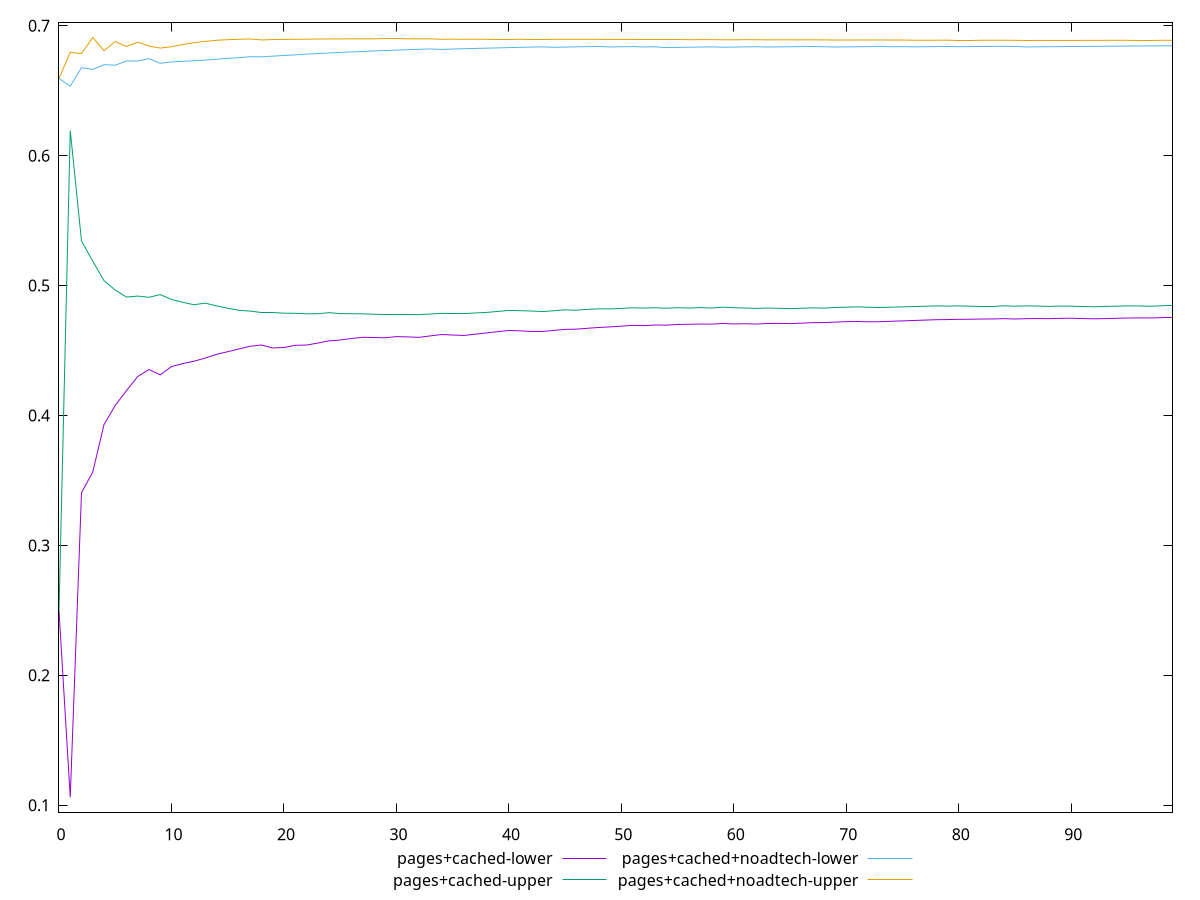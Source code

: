 reset

$pagesCachedLower <<EOF
0 0.2494536790728163
1 0.1061784028374827
2 0.340607770283436
3 0.3564556070907001
4 0.3929620603199911
5 0.4078020542589522
6 0.41916509642588223
7 0.430041947410644
8 0.4354184081925273
9 0.4312364786619601
10 0.43769196763991947
11 0.4399249429839072
12 0.44179583702556396
13 0.44422949507352427
14 0.4470741445429308
15 0.4491177510338589
16 0.45124625504138416
17 0.4533051317224747
18 0.4542791527722584
19 0.4519897876987006
20 0.4523514778211122
21 0.45404385726544216
22 0.4542196013688668
23 0.45573530807231516
24 0.45742359364372237
25 0.4581135817058197
26 0.459285643899631
27 0.46019755556924635
28 0.4600298203028477
29 0.4598072436142044
30 0.46074360087190314
31 0.4604994568374848
32 0.46015820681440867
33 0.46126601700164144
34 0.46233390158215415
35 0.4619536358926507
36 0.46163054671509535
37 0.4626030452397819
38 0.4635594112551351
39 0.4645428878442908
40 0.4654635692284445
41 0.4651690254151695
42 0.464698176779884
43 0.46468948294888535
44 0.4655087966274111
45 0.4662941504827677
46 0.46648302689005366
47 0.4671535884905488
48 0.46778125424668177
49 0.46822157088100164
50 0.4688034628997806
51 0.4693717317005347
52 0.4691450958668753
53 0.46964806159147643
54 0.4695877826011071
55 0.47009945732914876
56 0.4702476356997708
57 0.4703978659711624
58 0.4703626910697263
59 0.4708220062712081
60 0.47049156955781574
61 0.4706413879325729
62 0.47041212672327726
63 0.470800039439753
64 0.47093150374375775
65 0.47071995755316426
66 0.47107719557212574
67 0.47145758152753253
68 0.4715463779528384
69 0.4719060610511987
70 0.4722133017295236
71 0.4723640971093357
72 0.4721150349029883
73 0.47221750776743887
74 0.47254645108397564
75 0.47283221374884393
76 0.4731472353695361
77 0.4734431368852749
78 0.47375145297831966
79 0.47383360545762615
80 0.47405871313423975
81 0.47410300116352083
82 0.4742550508067434
83 0.4743028498920681
84 0.47455646870130336
85 0.47427462041513313
86 0.4745323225186637
87 0.47463145893823827
88 0.4745483888528655
89 0.4747822327253552
90 0.47487371982516907
91 0.4746321309406452
92 0.47444625399475465
93 0.47459098769000685
94 0.474829537405275
95 0.4750279653091057
96 0.4751550087145514
97 0.47507967039593607
98 0.4753097734872037
99 0.4755263465105589
EOF

$pagesCachedUpper <<EOF
0 0.2494536790728163
1 0.6193378079370154
2 0.5343649208484362
3 0.5188566512387403
4 0.5037712950456891
5 0.49654235045907047
6 0.4911755610239323
7 0.4919201186671501
8 0.49099227888911856
9 0.4930717105980547
10 0.4893052047031152
11 0.48714439459526077
12 0.4852791921073328
13 0.48651375083600945
14 0.48440856369933505
15 0.48259478501508285
16 0.4810017442683969
17 0.4803547119625497
18 0.4793944416894801
19 0.4793927831496635
20 0.47874679549548094
21 0.4786795210835961
22 0.47827804013692293
23 0.4783303242643416
24 0.4791713899582733
25 0.4784076409135601
26 0.47835657028520573
27 0.47828234492838795
28 0.47795703365797143
29 0.4777226672339135
30 0.4778212115323557
31 0.47773918959960787
32 0.4776387353980024
33 0.4781161560641722
34 0.47862540095151607
35 0.47851344996870937
36 0.4784656491157642
37 0.4789123214780264
38 0.47934721946909864
39 0.48010141278846413
40 0.4808858601272495
41 0.4807014384396177
42 0.48043862659348247
43 0.4800128992236251
44 0.4806513353885405
45 0.48136573807940664
46 0.48103976534380605
47 0.48171426986478527
48 0.4821162651067487
49 0.48205923886197394
50 0.48243967358063267
51 0.48288586555121593
52 0.48265006613261313
53 0.4829736457996171
54 0.4825802735526513
55 0.4829758911682049
56 0.48269899621236967
57 0.4830897013926667
58 0.482729676480089
59 0.4833958057806948
60 0.4829678879915416
61 0.4827105783960613
62 0.48244528742998694
63 0.48271749030767763
64 0.4825030870079053
65 0.482286752425131
66 0.4825510996490972
67 0.4828686283944222
68 0.4826361413988809
69 0.4831505648792638
70 0.48339357440319763
71 0.4836271250141788
72 0.4833058107672395
73 0.4831164404088276
74 0.48339946059234984
75 0.4836293515286563
76 0.48388596846867776
77 0.48413554933543684
78 0.48437800435953604
79 0.484229201159963
80 0.4843728194360921
81 0.484173298196558
82 0.48426793260929263
83 0.4842660547447211
84 0.48445197773969023
85 0.4841707616812867
86 0.4843765193717256
87 0.48425189814250497
88 0.4840028035043182
89 0.48427654984545004
90 0.4841617946168902
91 0.48391202267528216
92 0.48371328073558156
93 0.4839698224348882
94 0.4841592653704686
95 0.484398114215798
96 0.48433176050879845
97 0.4841186290215254
98 0.4844384193141712
99 0.48473906231879893
EOF

$pagesCachedNoadtechLower <<EOF
0 0.6594331489438882
1 0.6535549550994962
2 0.6677786155879335
3 0.6664298236094268
4 0.670079408313722
5 0.6696901826279049
6 0.6729267570390892
7 0.6729138000000965
8 0.6747530682804466
9 0.6711489508296632
10 0.6722108512807745
11 0.6726156000246746
12 0.6730815858317586
13 0.6735868828342375
14 0.6742954664431802
15 0.6748988784918523
16 0.6755610702344348
17 0.6761612157384492
18 0.6761161370045082
19 0.676649299994288
20 0.6771648094496346
21 0.6776639746528426
22 0.6781795497851143
23 0.6786266979263487
24 0.6790994078069308
25 0.6795032477666384
26 0.6799022256720999
27 0.6802575005220396
28 0.680648484109407
29 0.6809668376730815
30 0.6813056912821112
31 0.6816104099367535
32 0.681918978684708
33 0.6821843840225549
34 0.6818329093452205
35 0.682122853812337
36 0.6823719184692141
37 0.6825992560242826
38 0.6827845425896448
39 0.6829977265321512
40 0.6832168929656905
41 0.6834268981776226
42 0.683626803572168
43 0.6838079282881018
44 0.6834692043109282
45 0.683632715506671
46 0.6838057933598767
47 0.6839531616635873
48 0.6840999605621938
49 0.683703111398466
50 0.6838622435647354
51 0.6840107369802308
52 0.6837069274079589
53 0.6838538946688284
54 0.683247038398171
55 0.6833764963752024
56 0.6835265570293816
57 0.6836525853159525
58 0.6837839256672287
59 0.6835272505879304
60 0.6836526096260864
61 0.6837843117394151
62 0.6838866288875475
63 0.6836678839997675
64 0.6837782300905693
65 0.6838847889525355
66 0.6839992034716887
67 0.6841033475198736
68 0.6838645912237291
69 0.6836784165034593
70 0.6837766948782047
71 0.6838824259535978
72 0.683977514718596
73 0.6840819661251838
74 0.6838824634810432
75 0.6839727096021595
76 0.6838163798519115
77 0.6839094139976373
78 0.6839983403063408
79 0.6840900839819836
80 0.6839188041002591
81 0.6839960242521133
82 0.6840925960063454
83 0.684181379161968
84 0.6842472816987463
85 0.6840886914916807
86 0.6837400444803391
87 0.6838319502554694
88 0.683902718485365
89 0.6839819915162957
90 0.684038267754227
91 0.6841161403717201
92 0.6841921305684737
93 0.6842772517681593
94 0.6843432029064338
95 0.6844092939822047
96 0.6844752548177261
97 0.6845317047710681
98 0.6845958656366364
99 0.684657846748093
EOF

$pagesCachedNoadtechUpper <<EOF
0 0.6594331489438882
1 0.6796699889229129
2 0.6786250243505074
3 0.691010797168581
4 0.6808162467547156
5 0.687909048691765
6 0.6840372233301187
7 0.6874686070303617
8 0.6843806742702787
9 0.6828559179181403
10 0.6839161332708397
11 0.6855557455323564
12 0.687034404689605
13 0.6880025708325055
14 0.688877322934258
15 0.6893171853442773
16 0.6896495608611874
17 0.6898976815528065
18 0.6891215703938721
19 0.6893899889810121
20 0.6895184830070101
21 0.6896519562347503
22 0.6897244925025777
23 0.6898348165682453
24 0.6898963546589134
25 0.6899117593813712
26 0.6899619043615639
27 0.6899902856085737
28 0.6899863125878553
29 0.6899646626599947
30 0.6899655103225095
31 0.6899619568503876
32 0.6899645495893232
33 0.6899509542616112
34 0.6896585176398369
35 0.6897077959257261
36 0.6896797580823264
37 0.6896654731343754
38 0.6896397080358121
39 0.689633533134272
40 0.6896362075107971
41 0.6896487964730105
42 0.6896529956656499
43 0.6896545709275457
44 0.6896169123238539
45 0.6896238803782748
46 0.689625629905928
47 0.6896091147544684
48 0.6895941295242356
49 0.689515541368448
50 0.689524320983813
51 0.6895326242960524
52 0.6894453652382134
53 0.6894580533674395
54 0.6893130660103852
55 0.6893117753161399
56 0.6893326731106273
57 0.689336470767365
58 0.6893462841193934
59 0.6892628773754881
60 0.6892720986390235
61 0.6892938715893622
62 0.6892820500409435
63 0.6891901447526328
64 0.6891961321402911
65 0.6892032791241036
66 0.6892188209397153
67 0.6892286474435384
68 0.689142857300957
69 0.6890593754809067
70 0.6890667605348115
71 0.6890853396257106
72 0.6891012220623229
73 0.689130933948733
74 0.6890410362084916
75 0.6890584624939979
76 0.6888991648848339
77 0.6889129968451394
78 0.6889232211216214
79 0.6889393198751755
80 0.6888674595976978
81 0.6888686160358015
82 0.6889001430837373
83 0.6889188326277618
84 0.6889120755886909
85 0.6888480201432462
86 0.6887050022594542
87 0.688731522689143
88 0.6887339486997159
89 0.688756003541114
90 0.6887514016494113
91 0.6887750203930446
92 0.688796852170416
93 0.6888229732432375
94 0.6888272299707292
95 0.6888363324190906
96 0.6888455164049819
97 0.6888447224486763
98 0.6888541872412437
99 0.688863303513819
EOF

set key outside below
set xrange [0:99]
set yrange [0.09448175495086072:0.702707445055203]
set trange [0.09448175495086072:0.702707445055203]
set terminal svg size 640, 560 enhanced background rgb 'white'
set output "report_0_00242021-02-20T12:25:28.543Z/meta/scoreEstimate/comparison/sorted/1_vs_2.svg"

plot $pagesCachedLower title "pages+cached-lower" with line, \
     $pagesCachedUpper title "pages+cached-upper" with line, \
     $pagesCachedNoadtechLower title "pages+cached+noadtech-lower" with line, \
     $pagesCachedNoadtechUpper title "pages+cached+noadtech-upper" with line

reset
